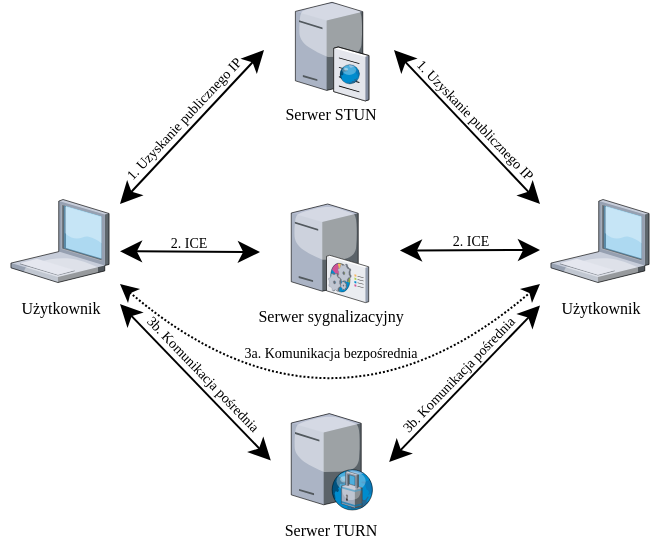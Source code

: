 <mxfile version="20.2.7" type="device"><diagram id="UE5XZXbZHwU9QPf1YlDD" name="Page-1"><mxGraphModel dx="677" dy="363" grid="1" gridSize="10" guides="1" tooltips="1" connect="1" arrows="1" fold="1" page="1" pageScale="1" pageWidth="850" pageHeight="1100" math="0" shadow="0"><root><mxCell id="0"/><mxCell id="1" parent="0"/><mxCell id="f6KWhibF3yFalXJ4Moj2-7" value="&lt;font style=&quot;font-size: 8px;&quot;&gt;Użytkownik&lt;/font&gt;" style="text;html=1;resizable=0;autosize=1;align=center;verticalAlign=middle;points=[];fillColor=none;strokeColor=none;rounded=0;fontSize=8;fontFamily=Computer Modern;fontSource=https%3A%2F%2Fwww.1001fonts.com%2Fdownload%2Ffont%2Fcmu.serif-roman.ttf;" parent="1" vertex="1"><mxGeometry x="190" y="361.5" width="60" height="20" as="geometry"/></mxCell><mxCell id="f6KWhibF3yFalXJ4Moj2-8" value="&lt;font style=&quot;font-size: 8px;&quot;&gt;Użytkownik&lt;/font&gt;" style="text;html=1;resizable=0;autosize=1;align=center;verticalAlign=middle;points=[];fillColor=none;strokeColor=none;rounded=0;fontFamily=Computer Modern;fontSource=https%3A%2F%2Fwww.1001fonts.com%2Fdownload%2Ffont%2Fcmu.serif-roman.ttf;fontSize=8;" parent="1" vertex="1"><mxGeometry x="460" y="361.5" width="60" height="20" as="geometry"/></mxCell><mxCell id="f6KWhibF3yFalXJ4Moj2-9" value="&lt;font style=&quot;font-size: 8px;&quot;&gt;Serwer sygnalizacyjny&lt;/font&gt;" style="text;html=1;resizable=0;autosize=1;align=center;verticalAlign=middle;points=[];fillColor=none;strokeColor=none;rounded=0;fontFamily=Computer Modern;fontSource=https%3A%2F%2Fwww.1001fonts.com%2Fdownload%2Ffont%2Fcmu.serif-roman.ttf;fontSize=8;" parent="1" vertex="1"><mxGeometry x="305" y="366" width="100" height="20" as="geometry"/></mxCell><mxCell id="f6KWhibF3yFalXJ4Moj2-10" value="&lt;font style=&quot;font-size: 8px;&quot;&gt;Serwer STUN&lt;/font&gt;" style="text;html=1;resizable=0;autosize=1;align=center;verticalAlign=middle;points=[];fillColor=none;strokeColor=none;rounded=0;fontFamily=Computer Modern;fontSource=https%3A%2F%2Fwww.1001fonts.com%2Fdownload%2Ffont%2Fcmu.serif-roman.ttf;fontSize=8;" parent="1" vertex="1"><mxGeometry x="320" y="265" width="70" height="20" as="geometry"/></mxCell><mxCell id="f6KWhibF3yFalXJ4Moj2-11" value="&lt;font style=&quot;font-size: 8px;&quot;&gt;Serwer TURN&lt;/font&gt;" style="text;html=1;resizable=0;autosize=1;align=center;verticalAlign=middle;points=[];fillColor=none;strokeColor=none;rounded=0;fontFamily=Computer Modern;fontSource=https%3A%2F%2Fwww.1001fonts.com%2Fdownload%2Ffont%2Fcmu.serif-roman.ttf;fontSize=8;" parent="1" vertex="1"><mxGeometry x="320" y="473" width="70" height="20" as="geometry"/></mxCell><mxCell id="f6KWhibF3yFalXJ4Moj2-14" value="" style="endArrow=classic;startArrow=classic;html=1;rounded=0;shadow=0;sketch=0;fontFamily=Computer Modern;fontSource=https%3A%2F%2Fwww.1001fonts.com%2Fdownload%2Ffont%2Fcmu.serif-roman.ttf;fontSize=7;startSize=8;endSize=8;targetPerimeterSpacing=-2;strokeColor=default;strokeWidth=1;" parent="1" edge="1"><mxGeometry width="50" height="50" relative="1" as="geometry"><mxPoint x="250" y="320" as="sourcePoint"/><mxPoint x="322" y="243" as="targetPoint"/></mxGeometry></mxCell><mxCell id="f6KWhibF3yFalXJ4Moj2-18" value="" style="endArrow=classic;startArrow=classic;html=1;rounded=0;shadow=0;sketch=0;fontFamily=Computer Modern;fontSource=https%3A%2F%2Fwww.1001fonts.com%2Fdownload%2Ffont%2Fcmu.serif-roman.ttf;fontSize=7;startSize=8;endSize=8;strokeColor=default;strokeWidth=1;targetPerimeterSpacing=-2;" parent="1" edge="1"><mxGeometry width="50" height="50" relative="1" as="geometry"><mxPoint x="460" y="320" as="sourcePoint"/><mxPoint x="387" y="243" as="targetPoint"/></mxGeometry></mxCell><mxCell id="f6KWhibF3yFalXJ4Moj2-19" value="" style="endArrow=classic;startArrow=classic;html=1;rounded=0;shadow=0;sketch=0;fontFamily=Computer Modern;fontSource=https%3A%2F%2Fwww.1001fonts.com%2Fdownload%2Ffont%2Fcmu.serif-roman.ttf;fontSize=7;startSize=8;endSize=8;targetPerimeterSpacing=-2;strokeColor=default;strokeWidth=1;" parent="1" edge="1"><mxGeometry width="50" height="50" relative="1" as="geometry"><mxPoint x="250" y="343.632" as="sourcePoint"/><mxPoint x="320" y="344" as="targetPoint"/></mxGeometry></mxCell><mxCell id="f6KWhibF3yFalXJ4Moj2-20" value="" style="endArrow=classic;startArrow=classic;html=1;rounded=0;shadow=0;sketch=0;fontFamily=Computer Modern;fontSource=https%3A%2F%2Fwww.1001fonts.com%2Fdownload%2Ffont%2Fcmu.serif-roman.ttf;fontSize=7;startSize=8;endSize=8;targetPerimeterSpacing=-2;strokeColor=default;strokeWidth=1;" parent="1" edge="1"><mxGeometry width="50" height="50" relative="1" as="geometry"><mxPoint x="389.98" y="343.26" as="sourcePoint"/><mxPoint x="460" y="343" as="targetPoint"/></mxGeometry></mxCell><mxCell id="f6KWhibF3yFalXJ4Moj2-21" value="" style="endArrow=classic;startArrow=classic;html=1;rounded=0;shadow=0;sketch=0;fontFamily=Computer Modern;fontSource=https%3A%2F%2Fwww.1001fonts.com%2Fdownload%2Ffont%2Fcmu.serif-roman.ttf;fontSize=7;startSize=8;endSize=8;targetPerimeterSpacing=-2;strokeColor=default;strokeWidth=1;entryX=0.13;entryY=-0.041;entryDx=0;entryDy=0;entryPerimeter=0;" parent="1" edge="1"><mxGeometry width="50" height="50" relative="1" as="geometry"><mxPoint x="325.4" y="448.23" as="sourcePoint"/><mxPoint x="250.0" y="370" as="targetPoint"/></mxGeometry></mxCell><mxCell id="f6KWhibF3yFalXJ4Moj2-22" value="" style="endArrow=classic;startArrow=classic;html=1;rounded=0;shadow=0;sketch=0;fontFamily=Computer Modern;fontSource=https%3A%2F%2Fwww.1001fonts.com%2Fdownload%2Ffont%2Fcmu.serif-roman.ttf;fontSize=7;startSize=8;endSize=8;targetPerimeterSpacing=-2;strokeColor=default;strokeWidth=1;entryX=0.13;entryY=-0.041;entryDx=0;entryDy=0;entryPerimeter=0;" parent="1" edge="1"><mxGeometry width="50" height="50" relative="1" as="geometry"><mxPoint x="384.6" y="449" as="sourcePoint"/><mxPoint x="460.0" y="370.77" as="targetPoint"/></mxGeometry></mxCell><mxCell id="f6KWhibF3yFalXJ4Moj2-23" value="&lt;font style=&quot;font-size: 7px;&quot;&gt;1. Uzyskanie publicznego IP&lt;br style=&quot;font-size: 7px;&quot;&gt;&lt;/font&gt;" style="text;html=1;resizable=0;autosize=1;align=center;verticalAlign=middle;points=[];fillColor=none;strokeColor=none;rounded=0;rotation=-47;fontFamily=Computer Modern;fontSource=https%3A%2F%2Fwww.1001fonts.com%2Fdownload%2Ffont%2Fcmu.serif-roman.ttf;fontSize=7;" parent="1" vertex="1"><mxGeometry x="232" y="268" width="100" height="20" as="geometry"/></mxCell><mxCell id="f6KWhibF3yFalXJ4Moj2-25" value="&lt;font style=&quot;font-size: 7px;&quot;&gt;1. Uzyskanie publicznego IP&lt;br style=&quot;font-size: 7px;&quot;&gt;&lt;/font&gt;" style="text;html=1;resizable=0;autosize=1;align=center;verticalAlign=middle;points=[];fillColor=none;strokeColor=none;rounded=0;rotation=46;fontFamily=Computer Modern;fontSource=https%3A%2F%2Fwww.1001fonts.com%2Fdownload%2Ffont%2Fcmu.serif-roman.ttf;fontSize=7;" parent="1" vertex="1"><mxGeometry x="377" y="268" width="100" height="20" as="geometry"/></mxCell><mxCell id="f6KWhibF3yFalXJ4Moj2-27" value="&lt;font style=&quot;font-size: 7px;&quot;&gt;2. ICE&lt;br style=&quot;font-size: 7px;&quot;&gt;&lt;/font&gt;" style="text;html=1;resizable=0;autosize=1;align=center;verticalAlign=middle;points=[];fillColor=none;strokeColor=none;rounded=0;rotation=0;fontFamily=Computer Modern;fontSource=https%3A%2F%2Fwww.1001fonts.com%2Fdownload%2Ffont%2Fcmu.serif-roman.ttf;fontSize=7;" parent="1" vertex="1"><mxGeometry x="264" y="329.5" width="40" height="20" as="geometry"/></mxCell><mxCell id="f6KWhibF3yFalXJ4Moj2-28" value="&lt;font style=&quot;font-size: 7px;&quot;&gt;2. ICE&lt;br style=&quot;font-size: 7px;&quot;&gt;&lt;/font&gt;" style="text;html=1;resizable=0;autosize=1;align=center;verticalAlign=middle;points=[];fillColor=none;strokeColor=none;rounded=0;rotation=0;fontFamily=Computer Modern;fontSource=https%3A%2F%2Fwww.1001fonts.com%2Fdownload%2Ffont%2Fcmu.serif-roman.ttf;fontSize=7;" parent="1" vertex="1"><mxGeometry x="405" y="328.5" width="40" height="20" as="geometry"/></mxCell><mxCell id="f6KWhibF3yFalXJ4Moj2-29" value="&lt;font style=&quot;font-size: 7px;&quot;&gt;3b. Komunikacja pośrednia&lt;br style=&quot;font-size: 7px;&quot;&gt;&lt;/font&gt;" style="text;html=1;resizable=0;autosize=1;align=center;verticalAlign=middle;points=[];fillColor=none;strokeColor=none;rounded=0;rotation=46;fontFamily=Computer Modern;fontSource=https%3A%2F%2Fwww.1001fonts.com%2Fdownload%2Ffont%2Fcmu.serif-roman.ttf;fontSize=7;" parent="1" vertex="1"><mxGeometry x="241" y="395" width="100" height="20" as="geometry"/></mxCell><mxCell id="f6KWhibF3yFalXJ4Moj2-30" value="&lt;font style=&quot;font-size: 7px;&quot;&gt;3b. Komunikacja pośrednia&lt;br style=&quot;font-size: 7px;&quot;&gt;&lt;/font&gt;" style="text;html=1;resizable=0;autosize=1;align=center;verticalAlign=middle;points=[];fillColor=none;strokeColor=none;rounded=0;rotation=-46;fontFamily=Computer Modern;fontSource=https%3A%2F%2Fwww.1001fonts.com%2Fdownload%2Ffont%2Fcmu.serif-roman.ttf;fontSize=7;" parent="1" vertex="1"><mxGeometry x="369" y="395.5" width="100" height="20" as="geometry"/></mxCell><mxCell id="58Sar-WBsPMaiAQAFqMq-1" value="" style="verticalLabelPosition=bottom;sketch=0;aspect=fixed;html=1;verticalAlign=top;strokeColor=none;align=center;outlineConnect=0;shape=mxgraph.citrix.laptop_1;" parent="1" vertex="1"><mxGeometry x="195.48" y="317.75" width="49.05" height="41.5" as="geometry"/></mxCell><mxCell id="58Sar-WBsPMaiAQAFqMq-2" value="" style="verticalLabelPosition=bottom;sketch=0;aspect=fixed;html=1;verticalAlign=top;strokeColor=none;align=center;outlineConnect=0;shape=mxgraph.citrix.laptop_1;" parent="1" vertex="1"><mxGeometry x="465.48" y="317.75" width="49.05" height="41.5" as="geometry"/></mxCell><mxCell id="58Sar-WBsPMaiAQAFqMq-3" value="" style="verticalLabelPosition=bottom;sketch=0;aspect=fixed;html=1;verticalAlign=top;strokeColor=none;align=center;outlineConnect=0;shape=mxgraph.citrix.command_center;" parent="1" vertex="1"><mxGeometry x="335.63" y="320" width="38.74" height="49.25" as="geometry"/></mxCell><mxCell id="58Sar-WBsPMaiAQAFqMq-4" value="" style="verticalLabelPosition=bottom;sketch=0;aspect=fixed;html=1;verticalAlign=top;strokeColor=none;align=center;outlineConnect=0;shape=mxgraph.citrix.cache_server;" parent="1" vertex="1"><mxGeometry x="337.69" y="218" width="36.68" height="50.38" as="geometry"/></mxCell><mxCell id="58Sar-WBsPMaiAQAFqMq-5" value="" style="verticalLabelPosition=bottom;sketch=0;aspect=fixed;html=1;verticalAlign=top;strokeColor=none;align=center;outlineConnect=0;shape=mxgraph.citrix.proxy_server;" parent="1" vertex="1"><mxGeometry x="335.63" y="424.81" width="40.96" height="48.19" as="geometry"/></mxCell><mxCell id="M5Vt-KhtfHRXlDFn9iUI-1" value="" style="endArrow=classic;startArrow=classic;html=1;strokeColor=default;dashed=1;dashPattern=1 1;jumpStyle=line;curved=1;" edge="1" parent="1"><mxGeometry width="50" height="50" relative="1" as="geometry"><mxPoint x="250" y="360" as="sourcePoint"/><mxPoint x="460" y="360" as="targetPoint"/><Array as="points"><mxPoint x="355" y="450"/></Array></mxGeometry></mxCell><mxCell id="M5Vt-KhtfHRXlDFn9iUI-4" value="&lt;font style=&quot;font-size: 7px;&quot;&gt;3a. Komunikacja bezpośrednia&lt;br style=&quot;font-size: 7px;&quot;&gt;&lt;/font&gt;" style="text;html=1;resizable=0;autosize=1;align=center;verticalAlign=middle;points=[];fillColor=none;strokeColor=none;rounded=0;rotation=0;fontFamily=Computer Modern;fontSource=https%3A%2F%2Fwww.1001fonts.com%2Fdownload%2Ffont%2Fcmu.serif-roman.ttf;fontSize=7;" vertex="1" parent="1"><mxGeometry x="300" y="385" width="110" height="20" as="geometry"/></mxCell></root></mxGraphModel></diagram></mxfile>